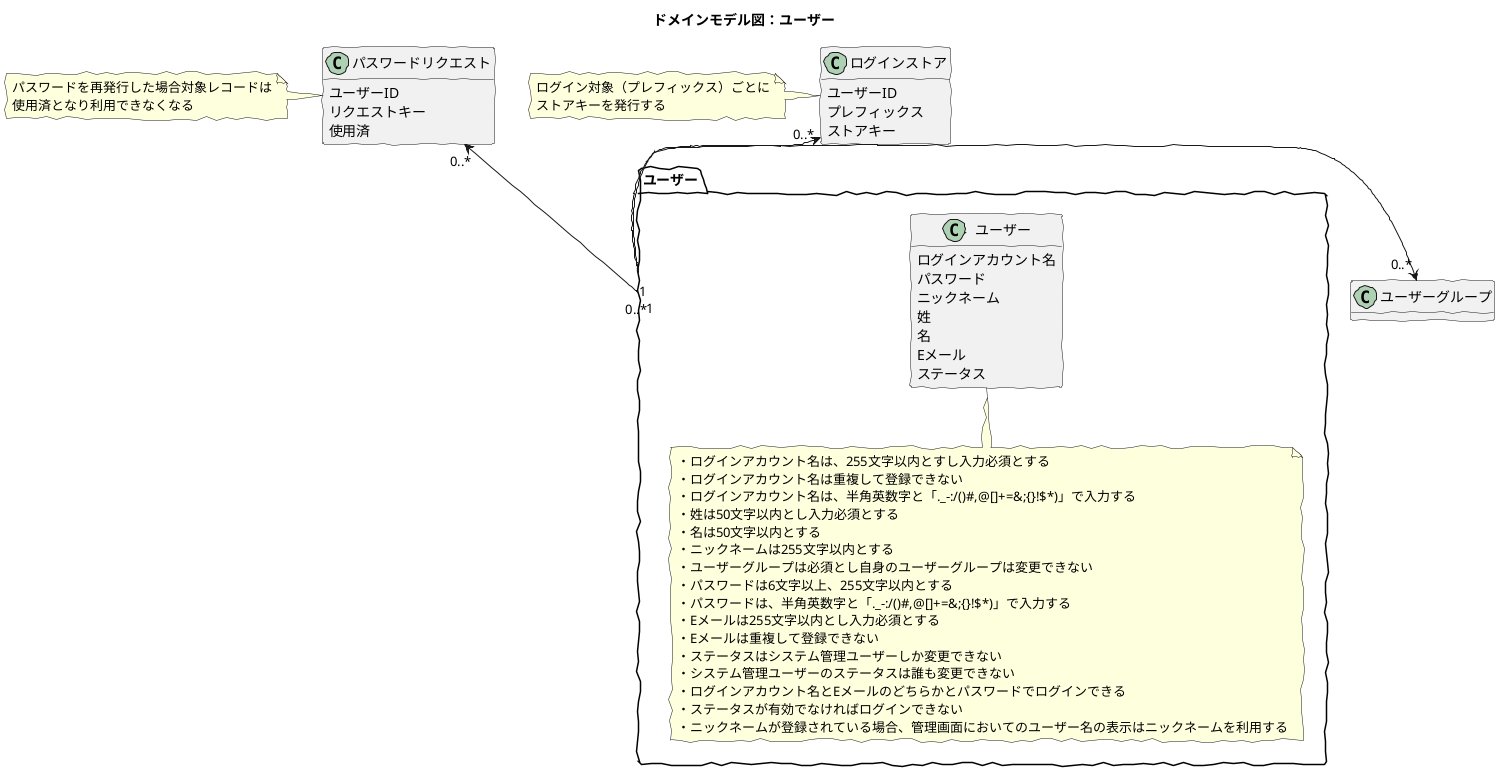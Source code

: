 @startuml
skinparam handwritten true
hide method

title ドメインモデル図：ユーザー

package ユーザー {
	
	class ユーザー {
		ログインアカウント名
		パスワード
		ニックネーム
		姓
		名
		Eメール
		ステータス
	}
	note bottom
	・ログインアカウント名は、255文字以内とすし入力必須とする
	・ログインアカウント名は重複して登録できない
	・ログインアカウント名は、半角英数字と「._-:/()#,@[]+=&;{}!$*)」で入力する
	・姓は50文字以内とし入力必須とする
	・名は50文字以内とする
	・ニックネームは255文字以内とする
	・ユーザーグループは必須とし自身のユーザーグループは変更できない
	・パスワードは6文字以上、255文字以内とする
	・パスワードは、半角英数字と「._-:/()#,@[]+=&;{}!$*)」で入力する
	・Eメールは255文字以内とし入力必須とする
	・Eメールは重複して登録できない
	・ステータスはシステム管理ユーザーしか変更できない
	・システム管理ユーザーのステータスは誰も変更できない
	・ログインアカウント名とEメールのどちらかとパスワードでログインできる
	・ステータスが有効でなければログインできない
	・ニックネームが登録されている場合、管理画面においてのユーザー名の表示はニックネームを利用する
	endnote

}

class ユーザーグループ

class パスワードリクエスト {
	ユーザーID
	リクエストキー
	使用済
}
note left
パスワードを再発行した場合対象レコードは
使用済となり利用できなくなる
endnote

class ログインストア {
	ユーザーID
	プレフィックス
	ストアキー
}
note left
ログイン対象（プレフィックス）ごとに
ストアキーを発行する
endnote

ユーザー "0..*" -left-> "0..*" ユーザーグループ
ユーザー "1" -up-> "0..*" パスワードリクエスト
ユーザー "1" -up-> "0..*" ログインストア

@enduml
